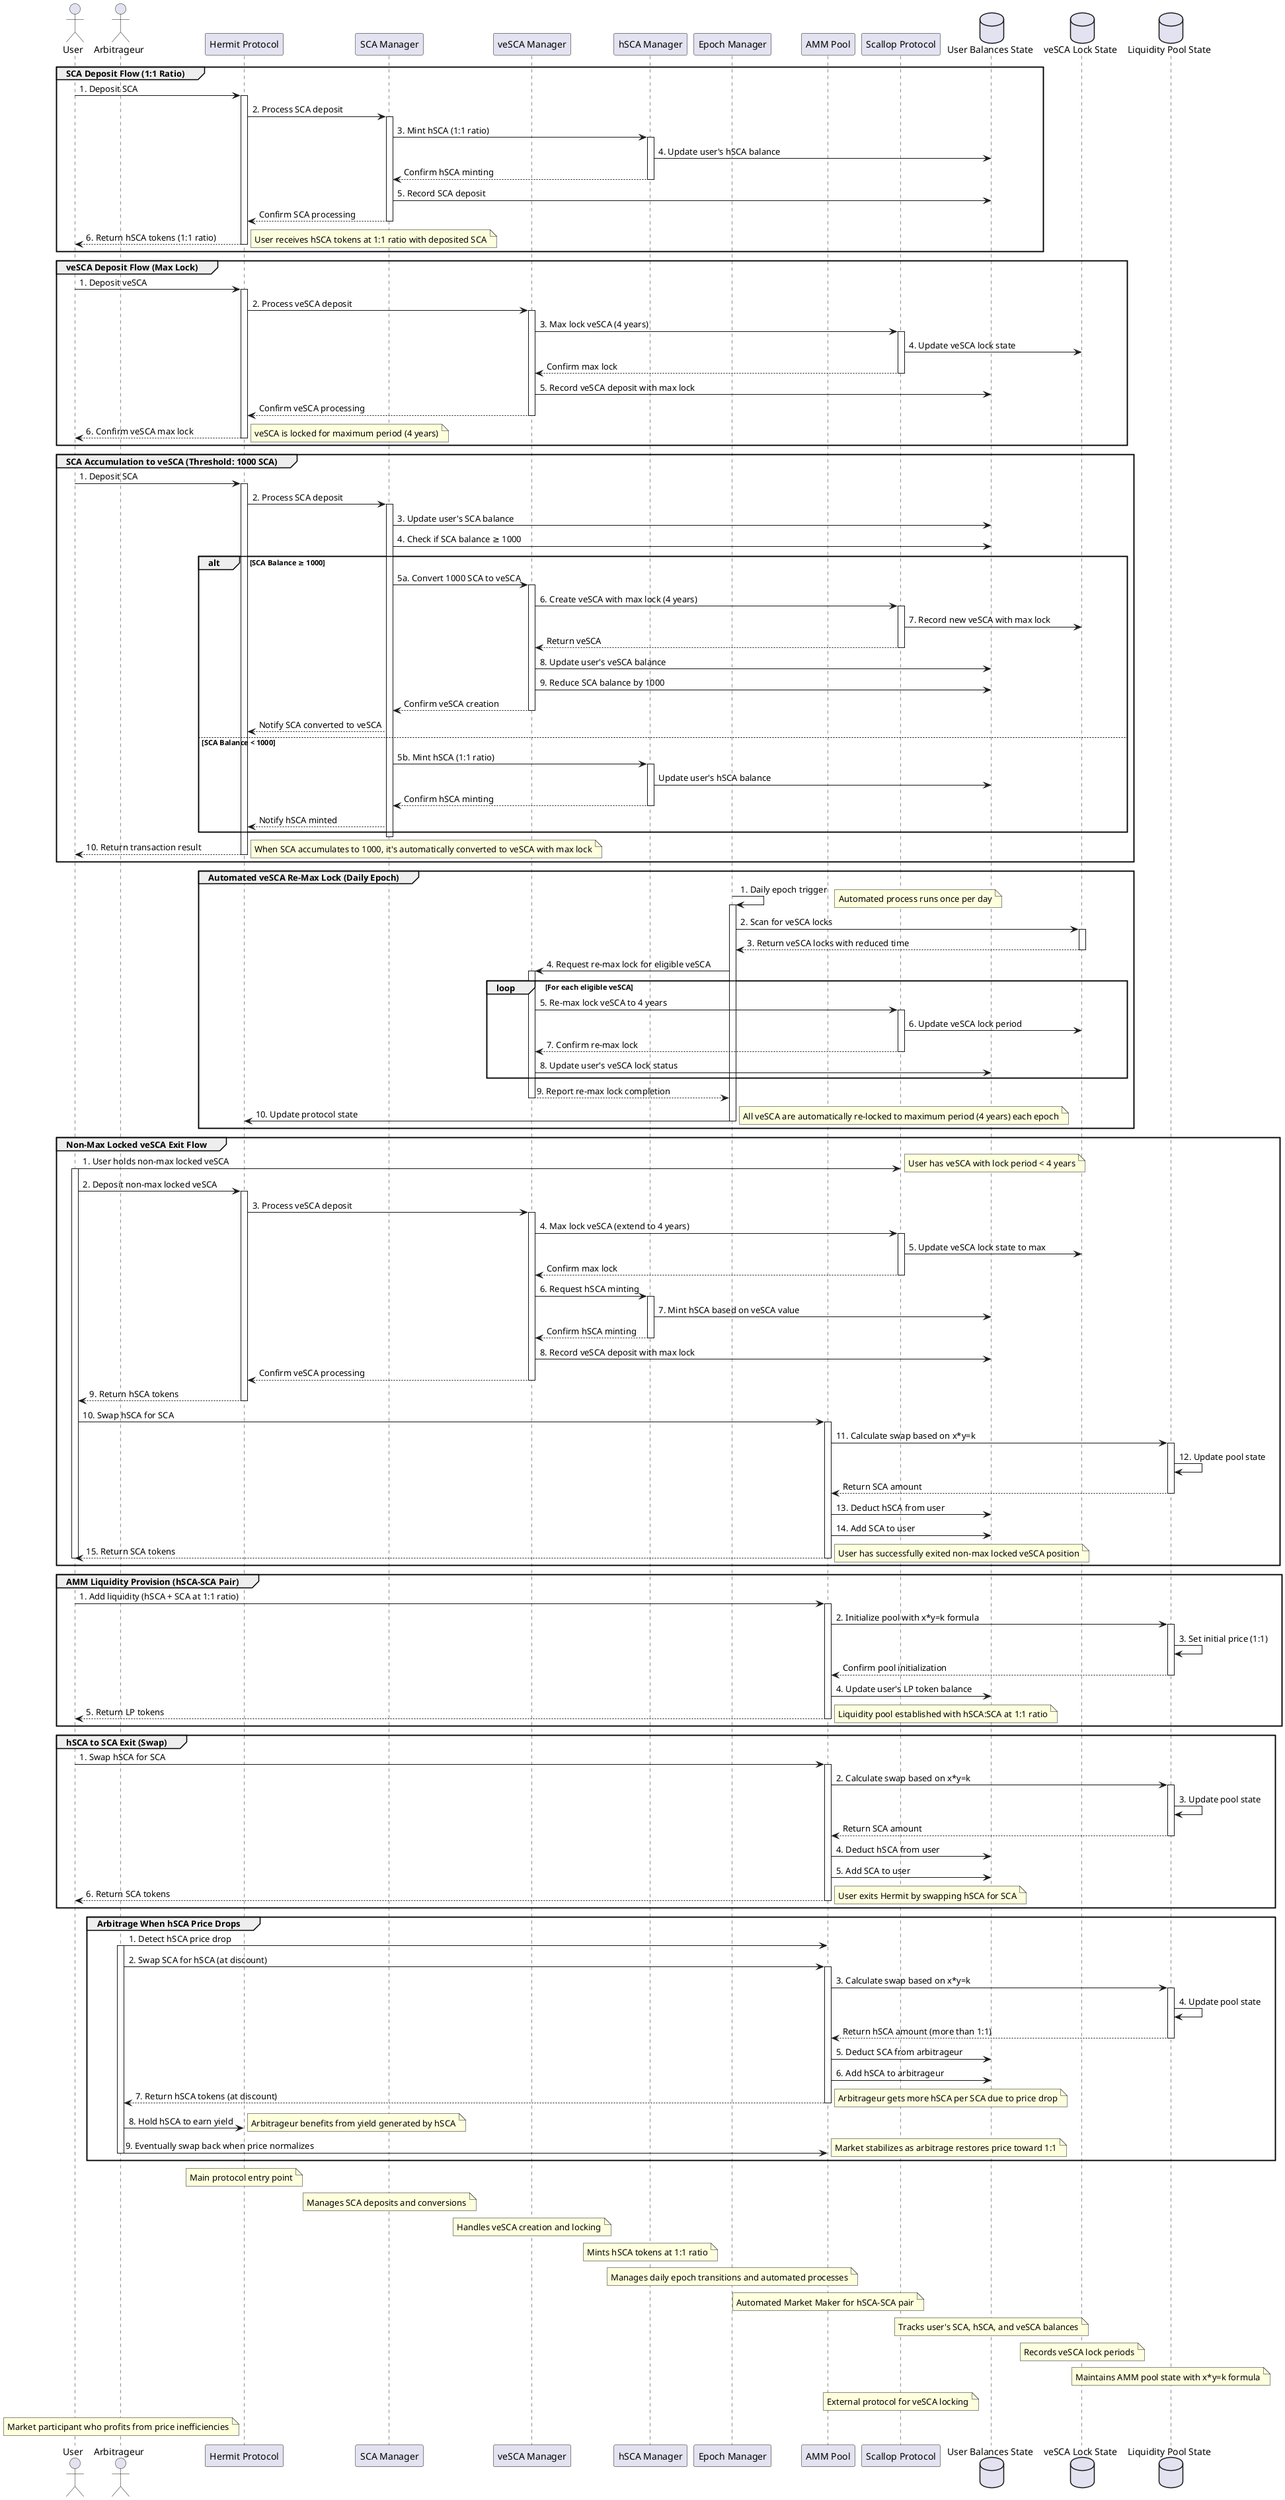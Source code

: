 @startuml Hermit SCA and veSCA Deposit Flow Sequence

' Define participants
actor User
actor "Arbitrageur" as Arbitrageur
participant "Hermit Protocol" as Hermit
participant "SCA Manager" as SCAManager
participant "veSCA Manager" as vESCAManager
participant "hSCA Manager" as hSCAManager
participant "Epoch Manager" as EpochManager
participant "AMM Pool" as AMMPool
participant "Scallop Protocol" as Scallop
database "User Balances State" as UserBalances
database "veSCA Lock State" as vESCALockState
database "Liquidity Pool State" as LiquidityPoolState

' Style
skinparam sequence {
    ParticipantBackgroundColor LightBlue
    ActorBackgroundColor LightGreen
    DatabaseBackgroundColor LightPink
    LifeLineColor Gray
    BorderColor Black
}

' SCA Deposit Flow
group SCA Deposit Flow (1:1 Ratio)
    User -> Hermit: 1. Deposit SCA
    activate Hermit
    
    Hermit -> SCAManager: 2. Process SCA deposit
    activate SCAManager
    
    SCAManager -> hSCAManager: 3. Mint hSCA (1:1 ratio)
    activate hSCAManager
    
    hSCAManager -> UserBalances: 4. Update user's hSCA balance
    hSCAManager --> SCAManager: Confirm hSCA minting
    deactivate hSCAManager
    
    SCAManager -> UserBalances: 5. Record SCA deposit
    SCAManager --> Hermit: Confirm SCA processing
    deactivate SCAManager
    
    Hermit --> User: 6. Return hSCA tokens (1:1 ratio)
    deactivate Hermit
    
    note right: User receives hSCA tokens at 1:1 ratio with deposited SCA
end

' veSCA Deposit Flow
group veSCA Deposit Flow (Max Lock)
    User -> Hermit: 1. Deposit veSCA
    activate Hermit
    
    Hermit -> vESCAManager: 2. Process veSCA deposit
    activate vESCAManager
    
    vESCAManager -> Scallop: 3. Max lock veSCA (4 years)
    activate Scallop
    
    Scallop -> vESCALockState: 4. Update veSCA lock state
    Scallop --> vESCAManager: Confirm max lock
    deactivate Scallop
    
    vESCAManager -> UserBalances: 5. Record veSCA deposit with max lock
    vESCAManager --> Hermit: Confirm veSCA processing
    deactivate vESCAManager
    
    Hermit --> User: 6. Confirm veSCA max lock
    deactivate Hermit
    
    note right: veSCA is locked for maximum period (4 years)
end

' SCA Accumulation Flow
group SCA Accumulation to veSCA (Threshold: 1000 SCA)
    User -> Hermit: 1. Deposit SCA
    activate Hermit
    
    Hermit -> SCAManager: 2. Process SCA deposit
    activate SCAManager
    
    SCAManager -> UserBalances: 3. Update user's SCA balance
    
    SCAManager -> UserBalances: 4. Check if SCA balance ≥ 1000
    
    alt SCA Balance ≥ 1000
        SCAManager -> vESCAManager: 5a. Convert 1000 SCA to veSCA
        activate vESCAManager
        
        vESCAManager -> Scallop: 6. Create veSCA with max lock (4 years)
        activate Scallop
        
        Scallop -> vESCALockState: 7. Record new veSCA with max lock
        Scallop --> vESCAManager: Return veSCA
        deactivate Scallop
        
        vESCAManager -> UserBalances: 8. Update user's veSCA balance
        vESCAManager -> UserBalances: 9. Reduce SCA balance by 1000
        
        vESCAManager --> SCAManager: Confirm veSCA creation
        deactivate vESCAManager
        
        SCAManager --> Hermit: Notify SCA converted to veSCA
    else SCA Balance < 1000
        SCAManager -> hSCAManager: 5b. Mint hSCA (1:1 ratio)
        activate hSCAManager
        
        hSCAManager -> UserBalances: Update user's hSCA balance
        hSCAManager --> SCAManager: Confirm hSCA minting
        deactivate hSCAManager
        
        SCAManager --> Hermit: Notify hSCA minted
    end
    
    deactivate SCAManager
    Hermit --> User: 10. Return transaction result
    deactivate Hermit
    
    note right: When SCA accumulates to 1000, it's automatically converted to veSCA with max lock
end

' Automated veSCA Re-Max Lock Flow
group Automated veSCA Re-Max Lock (Daily Epoch)
    EpochManager -> EpochManager: 1. Daily epoch trigger
    activate EpochManager
    note right: Automated process runs once per day
    
    EpochManager -> vESCALockState: 2. Scan for veSCA locks
    activate vESCALockState
    
    vESCALockState --> EpochManager: 3. Return veSCA locks with reduced time
    deactivate vESCALockState
    
    EpochManager -> vESCAManager: 4. Request re-max lock for eligible veSCA
    activate vESCAManager
    
    loop For each eligible veSCA
        vESCAManager -> Scallop: 5. Re-max lock veSCA to 4 years
        activate Scallop
        
        Scallop -> vESCALockState: 6. Update veSCA lock period
        Scallop --> vESCAManager: 7. Confirm re-max lock
        deactivate Scallop
        
        vESCAManager -> UserBalances: 8. Update user's veSCA lock status
    end
    
    vESCAManager --> EpochManager: 9. Report re-max lock completion
    deactivate vESCAManager
    
    EpochManager -> Hermit: 10. Update protocol state
    deactivate EpochManager
    
    note right: All veSCA are automatically re-locked to maximum period (4 years) each epoch
end

' Non-Max Locked veSCA Exit Flow
group Non-Max Locked veSCA Exit Flow
    User -> Scallop: 1. User holds non-max locked veSCA
    activate User
    note right: User has veSCA with lock period < 4 years
    
    User -> Hermit: 2. Deposit non-max locked veSCA
    activate Hermit
    
    Hermit -> vESCAManager: 3. Process veSCA deposit
    activate vESCAManager
    
    vESCAManager -> Scallop: 4. Max lock veSCA (extend to 4 years)
    activate Scallop
    
    Scallop -> vESCALockState: 5. Update veSCA lock state to max
    Scallop --> vESCAManager: Confirm max lock
    deactivate Scallop
    
    vESCAManager -> hSCAManager: 6. Request hSCA minting
    activate hSCAManager
    
    hSCAManager -> UserBalances: 7. Mint hSCA based on veSCA value
    hSCAManager --> vESCAManager: Confirm hSCA minting
    deactivate hSCAManager
    
    vESCAManager -> UserBalances: 8. Record veSCA deposit with max lock
    vESCAManager --> Hermit: Confirm veSCA processing
    deactivate vESCAManager
    
    Hermit --> User: 9. Return hSCA tokens
    deactivate Hermit
    
    User -> AMMPool: 10. Swap hSCA for SCA
    activate AMMPool
    
    AMMPool -> LiquidityPoolState: 11. Calculate swap based on x*y=k
    activate LiquidityPoolState
    
    LiquidityPoolState -> LiquidityPoolState: 12. Update pool state
    LiquidityPoolState --> AMMPool: Return SCA amount
    deactivate LiquidityPoolState
    
    AMMPool -> UserBalances: 13. Deduct hSCA from user
    AMMPool -> UserBalances: 14. Add SCA to user
    
    AMMPool --> User: 15. Return SCA tokens
    deactivate AMMPool
    
    note right: User has successfully exited non-max locked veSCA position
    deactivate User
end

' AMM Liquidity Provision Flow
group AMM Liquidity Provision (hSCA-SCA Pair)
    User -> AMMPool: 1. Add liquidity (hSCA + SCA at 1:1 ratio)
    activate AMMPool
    
    AMMPool -> LiquidityPoolState: 2. Initialize pool with x*y=k formula
    activate LiquidityPoolState
    
    LiquidityPoolState -> LiquidityPoolState: 3. Set initial price (1:1)
    LiquidityPoolState --> AMMPool: Confirm pool initialization
    deactivate LiquidityPoolState
    
    AMMPool -> UserBalances: 4. Update user's LP token balance
    AMMPool --> User: 5. Return LP tokens
    deactivate AMMPool
    
    note right: Liquidity pool established with hSCA:SCA at 1:1 ratio
end

' hSCA to SCA Exit Flow
group hSCA to SCA Exit (Swap)
    User -> AMMPool: 1. Swap hSCA for SCA
    activate AMMPool
    
    AMMPool -> LiquidityPoolState: 2. Calculate swap based on x*y=k
    activate LiquidityPoolState
    
    LiquidityPoolState -> LiquidityPoolState: 3. Update pool state
    LiquidityPoolState --> AMMPool: Return SCA amount
    deactivate LiquidityPoolState
    
    AMMPool -> UserBalances: 4. Deduct hSCA from user
    AMMPool -> UserBalances: 5. Add SCA to user
    
    AMMPool --> User: 6. Return SCA tokens
    deactivate AMMPool
    
    note right: User exits Hermit by swapping hSCA for SCA
end

' Arbitrage Flow (When hSCA Price Drops)
group Arbitrage When hSCA Price Drops
    Arbitrageur -> AMMPool: 1. Detect hSCA price drop
    activate Arbitrageur
    
    Arbitrageur -> AMMPool: 2. Swap SCA for hSCA (at discount)
    activate AMMPool
    
    AMMPool -> LiquidityPoolState: 3. Calculate swap based on x*y=k
    activate LiquidityPoolState
    
    LiquidityPoolState -> LiquidityPoolState: 4. Update pool state
    LiquidityPoolState --> AMMPool: Return hSCA amount (more than 1:1)
    deactivate LiquidityPoolState
    
    AMMPool -> UserBalances: 5. Deduct SCA from arbitrageur
    AMMPool -> UserBalances: 6. Add hSCA to arbitrageur
    
    AMMPool --> Arbitrageur: 7. Return hSCA tokens (at discount)
    deactivate AMMPool
    
    note right: Arbitrageur gets more hSCA per SCA due to price drop
    
    Arbitrageur -> Hermit: 8. Hold hSCA to earn yield
    note right: Arbitrageur benefits from yield generated by hSCA
    
    Arbitrageur -> AMMPool: 9. Eventually swap back when price normalizes
    note right: Market stabilizes as arbitrage restores price toward 1:1
    deactivate Arbitrageur
end

' Add notes
note over Hermit: Main protocol entry point
note over SCAManager: Manages SCA deposits and conversions
note over vESCAManager: Handles veSCA creation and locking
note over hSCAManager: Mints hSCA tokens at 1:1 ratio
note over EpochManager: Manages daily epoch transitions and automated processes
note over AMMPool: Automated Market Maker for hSCA-SCA pair
note over UserBalances: Tracks user's SCA, hSCA, and veSCA balances
note over vESCALockState: Records veSCA lock periods
note over LiquidityPoolState: Maintains AMM pool state with x*y=k formula
note over Scallop: External protocol for veSCA locking
note over Arbitrageur: Market participant who profits from price inefficiencies

@enduml 